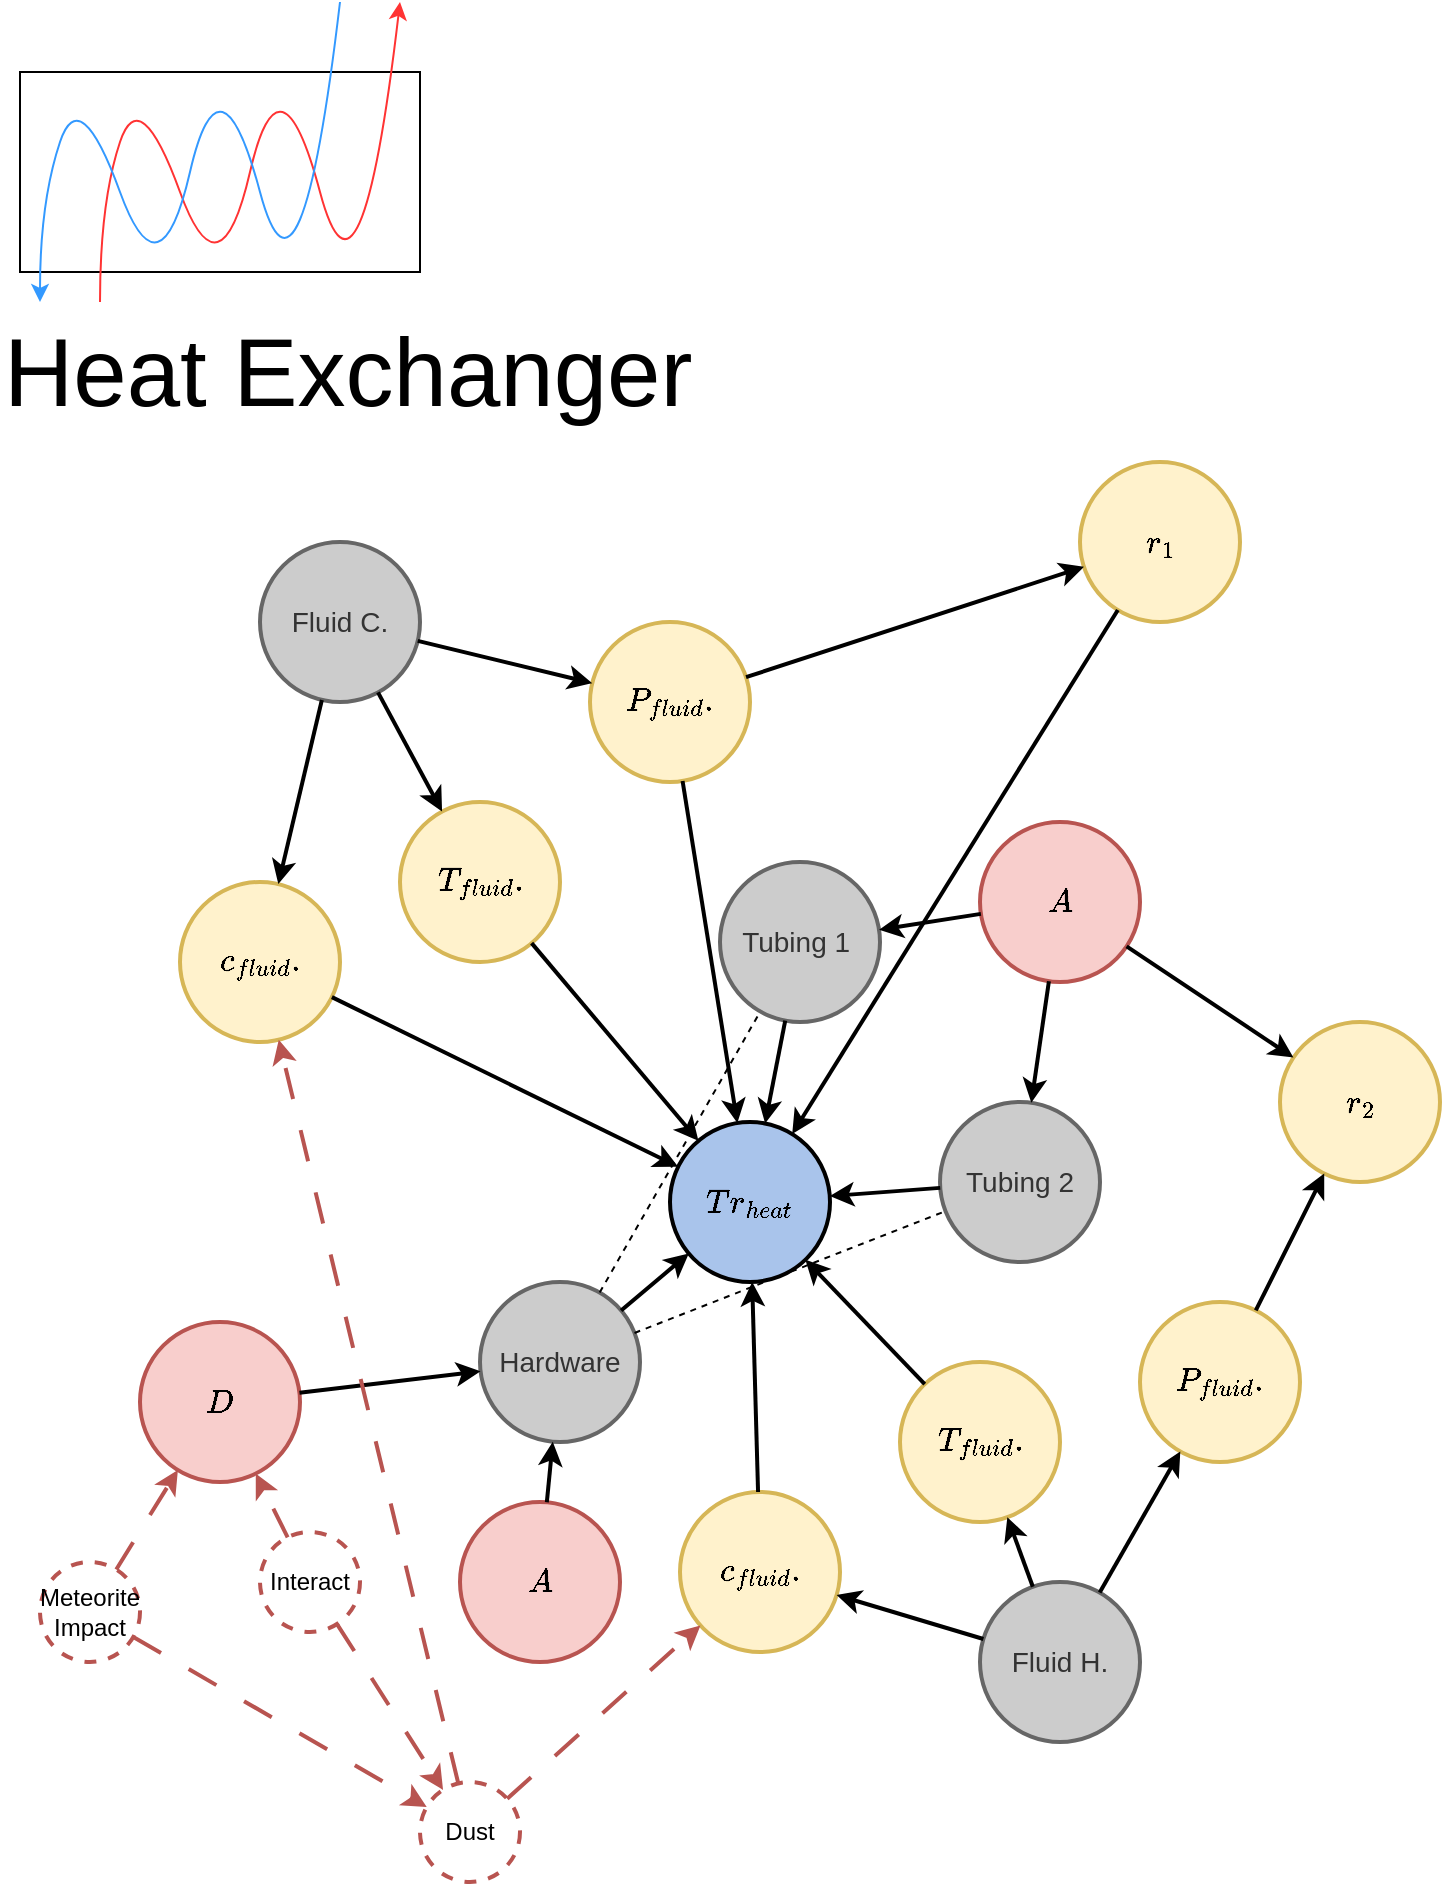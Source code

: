 <mxfile version="22.1.21" type="device" pages="2">
  <diagram name="Heat Exchanger" id="UVLjKC1afp3VqHMeAu_q">
    <mxGraphModel dx="-2190" dy="1784" grid="1" gridSize="10" guides="1" tooltips="1" connect="1" arrows="1" fold="1" page="1" pageScale="1" pageWidth="850" pageHeight="1100" math="1" shadow="0">
      <root>
        <mxCell id="0" />
        <mxCell id="1" parent="0" />
        <mxCell id="YpiQ6v-Z-xjZzgeYDtnH-5" value="&lt;font style=&quot;font-size: 14px;&quot;&gt;Hardware&lt;/font&gt;" style="ellipse;whiteSpace=wrap;html=1;aspect=fixed;fillColor=#CCCCCC;strokeColor=#666666;strokeWidth=2;fontColor=#333333;" parent="1" vertex="1">
          <mxGeometry x="3690" y="-380" width="80" height="80" as="geometry" />
        </mxCell>
        <mxCell id="YpiQ6v-Z-xjZzgeYDtnH-4" value="&lt;div style=&quot;text-align: center;&quot;&gt;&lt;font style=&quot;font-size: 48px;&quot;&gt;Heat Exchanger&lt;/font&gt;&lt;/div&gt;" style="text;whiteSpace=wrap;html=1;fillColor=none;" parent="1" vertex="1">
          <mxGeometry x="3450" y="-870" width="390" height="40" as="geometry" />
        </mxCell>
        <mxCell id="YpiQ6v-Z-xjZzgeYDtnH-6" value="&lt;span style=&quot;font-size: 14px;&quot;&gt;Tubing 1&amp;nbsp;&lt;/span&gt;" style="ellipse;whiteSpace=wrap;html=1;aspect=fixed;fillColor=#CCCCCC;strokeColor=#666666;strokeWidth=2;fontColor=#333333;" parent="1" vertex="1">
          <mxGeometry x="3810" y="-590" width="80" height="80" as="geometry" />
        </mxCell>
        <mxCell id="YpiQ6v-Z-xjZzgeYDtnH-7" value="&lt;span style=&quot;font-size: 14px;&quot;&gt;Tubing 2&lt;/span&gt;" style="ellipse;whiteSpace=wrap;html=1;aspect=fixed;fillColor=#CCCCCC;strokeColor=#666666;strokeWidth=2;fontColor=#333333;" parent="1" vertex="1">
          <mxGeometry x="3920" y="-470" width="80" height="80" as="geometry" />
        </mxCell>
        <mxCell id="YpiQ6v-Z-xjZzgeYDtnH-8" value="&lt;font style=&quot;font-size: 14px;&quot;&gt;$$Tr_{heat}$$&lt;/font&gt;" style="ellipse;whiteSpace=wrap;html=1;aspect=fixed;fillColor=#A9C4EB;strokeWidth=2;" parent="1" vertex="1">
          <mxGeometry x="3785" y="-460" width="80" height="80" as="geometry" />
        </mxCell>
        <mxCell id="YpiQ6v-Z-xjZzgeYDtnH-9" value="" style="endArrow=classic;html=1;rounded=0;strokeWidth=2;" parent="1" source="YpiQ6v-Z-xjZzgeYDtnH-7" target="YpiQ6v-Z-xjZzgeYDtnH-8" edge="1">
          <mxGeometry width="50" height="50" relative="1" as="geometry">
            <mxPoint x="4048" y="268" as="sourcePoint" />
            <mxPoint x="4082" y="257" as="targetPoint" />
          </mxGeometry>
        </mxCell>
        <mxCell id="YpiQ6v-Z-xjZzgeYDtnH-11" value="" style="endArrow=classic;html=1;rounded=0;strokeWidth=2;" parent="1" source="YpiQ6v-Z-xjZzgeYDtnH-5" target="YpiQ6v-Z-xjZzgeYDtnH-8" edge="1">
          <mxGeometry width="50" height="50" relative="1" as="geometry">
            <mxPoint x="3830" y="-270" as="sourcePoint" />
            <mxPoint x="3830" y="-380" as="targetPoint" />
          </mxGeometry>
        </mxCell>
        <mxCell id="YpiQ6v-Z-xjZzgeYDtnH-12" value="" style="endArrow=classic;html=1;rounded=0;strokeWidth=2;" parent="1" source="YpiQ6v-Z-xjZzgeYDtnH-6" target="YpiQ6v-Z-xjZzgeYDtnH-8" edge="1">
          <mxGeometry width="50" height="50" relative="1" as="geometry">
            <mxPoint x="3709" y="-307" as="sourcePoint" />
            <mxPoint x="3801" y="-393" as="targetPoint" />
          </mxGeometry>
        </mxCell>
        <mxCell id="YpiQ6v-Z-xjZzgeYDtnH-13" value="&lt;font style=&quot;font-size: 14px;&quot;&gt;$$A$$&lt;/font&gt;" style="ellipse;whiteSpace=wrap;html=1;aspect=fixed;fillColor=#f8cecc;strokeColor=#b85450;strokeWidth=2;" parent="1" vertex="1">
          <mxGeometry x="3680" y="-270" width="80" height="80" as="geometry" />
        </mxCell>
        <mxCell id="YpiQ6v-Z-xjZzgeYDtnH-14" value="&lt;font style=&quot;font-size: 14px;&quot;&gt;$$A$$&lt;/font&gt;" style="ellipse;whiteSpace=wrap;html=1;aspect=fixed;fillColor=#f8cecc;strokeColor=#b85450;strokeWidth=2;" parent="1" vertex="1">
          <mxGeometry x="3940" y="-610" width="80" height="80" as="geometry" />
        </mxCell>
        <mxCell id="YpiQ6v-Z-xjZzgeYDtnH-15" value="" style="endArrow=classic;html=1;rounded=0;strokeWidth=2;" parent="1" source="YpiQ6v-Z-xjZzgeYDtnH-14" target="YpiQ6v-Z-xjZzgeYDtnH-7" edge="1">
          <mxGeometry width="50" height="50" relative="1" as="geometry">
            <mxPoint x="3912" y="-444" as="sourcePoint" />
            <mxPoint x="3868" y="-431" as="targetPoint" />
          </mxGeometry>
        </mxCell>
        <mxCell id="YpiQ6v-Z-xjZzgeYDtnH-16" value="" style="endArrow=classic;html=1;rounded=0;strokeWidth=2;" parent="1" source="YpiQ6v-Z-xjZzgeYDtnH-14" target="YpiQ6v-Z-xjZzgeYDtnH-6" edge="1">
          <mxGeometry width="50" height="50" relative="1" as="geometry">
            <mxPoint x="3976" y="-523" as="sourcePoint" />
            <mxPoint x="3964" y="-492" as="targetPoint" />
          </mxGeometry>
        </mxCell>
        <mxCell id="YpiQ6v-Z-xjZzgeYDtnH-17" value="" style="endArrow=classic;html=1;rounded=0;strokeWidth=2;" parent="1" source="YpiQ6v-Z-xjZzgeYDtnH-13" target="YpiQ6v-Z-xjZzgeYDtnH-5" edge="1">
          <mxGeometry width="50" height="50" relative="1" as="geometry">
            <mxPoint x="3951" y="-552" as="sourcePoint" />
            <mxPoint x="3670" y="-280" as="targetPoint" />
          </mxGeometry>
        </mxCell>
        <mxCell id="YpiQ6v-Z-xjZzgeYDtnH-18" value="&lt;font style=&quot;font-size: 14px;&quot;&gt;$$D$$&lt;/font&gt;" style="ellipse;whiteSpace=wrap;html=1;aspect=fixed;fillColor=#f8cecc;strokeColor=#b85450;strokeWidth=2;" parent="1" vertex="1">
          <mxGeometry x="3520" y="-360" width="80" height="80" as="geometry" />
        </mxCell>
        <mxCell id="YpiQ6v-Z-xjZzgeYDtnH-19" value="" style="endArrow=classic;html=1;rounded=0;strokeWidth=2;" parent="1" source="YpiQ6v-Z-xjZzgeYDtnH-18" target="YpiQ6v-Z-xjZzgeYDtnH-5" edge="1">
          <mxGeometry width="50" height="50" relative="1" as="geometry">
            <mxPoint x="3629" y="-175" as="sourcePoint" />
            <mxPoint x="3651" y="-215" as="targetPoint" />
          </mxGeometry>
        </mxCell>
        <mxCell id="YpiQ6v-Z-xjZzgeYDtnH-20" value="&lt;font style=&quot;font-size: 12px;&quot;&gt;Meteorite Impact&lt;/font&gt;" style="ellipse;whiteSpace=wrap;html=1;aspect=fixed;strokeWidth=2;strokeColor=#b85450;fillColor=#ffffff;dashed=1;" parent="1" vertex="1">
          <mxGeometry x="3470" y="-240" width="50" height="50" as="geometry" />
        </mxCell>
        <mxCell id="YpiQ6v-Z-xjZzgeYDtnH-21" value="Interact" style="ellipse;whiteSpace=wrap;html=1;aspect=fixed;strokeWidth=2;strokeColor=#b85450;fillColor=#ffffff;dashed=1;" parent="1" vertex="1">
          <mxGeometry x="3580" y="-255" width="50" height="50" as="geometry" />
        </mxCell>
        <mxCell id="YpiQ6v-Z-xjZzgeYDtnH-22" value="" style="endArrow=classic;html=1;rounded=0;strokeColor=#B85450;dashed=1;dashPattern=8 8;strokeWidth=2;" parent="1" source="YpiQ6v-Z-xjZzgeYDtnH-20" target="YpiQ6v-Z-xjZzgeYDtnH-18" edge="1">
          <mxGeometry width="50" height="50" relative="1" as="geometry">
            <mxPoint x="4010" y="370" as="sourcePoint" />
            <mxPoint x="4010" y="320" as="targetPoint" />
          </mxGeometry>
        </mxCell>
        <mxCell id="YpiQ6v-Z-xjZzgeYDtnH-23" value="" style="endArrow=classic;html=1;rounded=0;strokeColor=#B85450;dashed=1;dashPattern=8 8;strokeWidth=2;" parent="1" source="YpiQ6v-Z-xjZzgeYDtnH-21" target="YpiQ6v-Z-xjZzgeYDtnH-18" edge="1">
          <mxGeometry width="50" height="50" relative="1" as="geometry">
            <mxPoint x="3479" y="-211" as="sourcePoint" />
            <mxPoint x="3511" y="-220" as="targetPoint" />
          </mxGeometry>
        </mxCell>
        <mxCell id="YpiQ6v-Z-xjZzgeYDtnH-24" value="&lt;span style=&quot;font-size: 14px;&quot;&gt;Fluid C.&lt;/span&gt;" style="ellipse;whiteSpace=wrap;html=1;aspect=fixed;fillColor=#CCCCCC;strokeColor=#666666;strokeWidth=2;fontColor=#333333;" parent="1" vertex="1">
          <mxGeometry x="3580" y="-750" width="80" height="80" as="geometry" />
        </mxCell>
        <mxCell id="YpiQ6v-Z-xjZzgeYDtnH-25" value="&lt;span style=&quot;font-size: 14px;&quot;&gt;Fluid H.&lt;/span&gt;" style="ellipse;whiteSpace=wrap;html=1;aspect=fixed;fillColor=#CCCCCC;strokeColor=#666666;strokeWidth=2;fontColor=#333333;" parent="1" vertex="1">
          <mxGeometry x="3940" y="-230" width="80" height="80" as="geometry" />
        </mxCell>
        <mxCell id="YpiQ6v-Z-xjZzgeYDtnH-26" value="&lt;font style=&quot;font-size: 14px;&quot;&gt;$$c_{fluid}.$$&lt;/font&gt;" style="ellipse;whiteSpace=wrap;html=1;aspect=fixed;strokeWidth=2;strokeColor=#d6b656;fillColor=#fff2cc;direction=south;rotation=0;" parent="1" vertex="1">
          <mxGeometry x="3790" y="-275" width="80" height="80" as="geometry" />
        </mxCell>
        <mxCell id="YpiQ6v-Z-xjZzgeYDtnH-27" value="&lt;font style=&quot;font-size: 14px;&quot;&gt;$$T_{fluid}.$$&lt;/font&gt;" style="ellipse;whiteSpace=wrap;html=1;aspect=fixed;strokeWidth=2;strokeColor=#d6b656;fillColor=#fff2cc;direction=south;rotation=0;" parent="1" vertex="1">
          <mxGeometry x="3900" y="-340" width="80" height="80" as="geometry" />
        </mxCell>
        <mxCell id="YpiQ6v-Z-xjZzgeYDtnH-28" value="&lt;font style=&quot;font-size: 14px;&quot;&gt;$$P_{fluid}.$$&lt;/font&gt;" style="ellipse;whiteSpace=wrap;html=1;aspect=fixed;strokeWidth=2;strokeColor=#d6b656;fillColor=#fff2cc;direction=south;rotation=0;" parent="1" vertex="1">
          <mxGeometry x="4020" y="-370" width="80" height="80" as="geometry" />
        </mxCell>
        <mxCell id="YpiQ6v-Z-xjZzgeYDtnH-29" value="" style="endArrow=classic;html=1;rounded=0;strokeWidth=2;" parent="1" source="YpiQ6v-Z-xjZzgeYDtnH-25" target="YpiQ6v-Z-xjZzgeYDtnH-26" edge="1">
          <mxGeometry width="50" height="50" relative="1" as="geometry">
            <mxPoint x="3976" y="-523" as="sourcePoint" />
            <mxPoint x="3964" y="-492" as="targetPoint" />
          </mxGeometry>
        </mxCell>
        <mxCell id="YpiQ6v-Z-xjZzgeYDtnH-31" value="" style="endArrow=classic;html=1;rounded=0;strokeWidth=2;" parent="1" source="YpiQ6v-Z-xjZzgeYDtnH-25" target="YpiQ6v-Z-xjZzgeYDtnH-27" edge="1">
          <mxGeometry width="50" height="50" relative="1" as="geometry">
            <mxPoint x="4022" y="-251" as="sourcePoint" />
            <mxPoint x="3948" y="-274" as="targetPoint" />
          </mxGeometry>
        </mxCell>
        <mxCell id="YpiQ6v-Z-xjZzgeYDtnH-32" value="" style="endArrow=classic;html=1;rounded=0;strokeWidth=2;" parent="1" source="YpiQ6v-Z-xjZzgeYDtnH-25" target="YpiQ6v-Z-xjZzgeYDtnH-28" edge="1">
          <mxGeometry width="50" height="50" relative="1" as="geometry">
            <mxPoint x="4046" y="-278" as="sourcePoint" />
            <mxPoint x="4034" y="-312" as="targetPoint" />
          </mxGeometry>
        </mxCell>
        <mxCell id="YpiQ6v-Z-xjZzgeYDtnH-33" value="" style="endArrow=classic;html=1;rounded=0;strokeWidth=2;" parent="1" source="YpiQ6v-Z-xjZzgeYDtnH-26" target="YpiQ6v-Z-xjZzgeYDtnH-8" edge="1">
          <mxGeometry width="50" height="50" relative="1" as="geometry">
            <mxPoint x="3972" y="-151" as="sourcePoint" />
            <mxPoint x="3898" y="-174" as="targetPoint" />
          </mxGeometry>
        </mxCell>
        <mxCell id="YpiQ6v-Z-xjZzgeYDtnH-34" value="" style="endArrow=classic;html=1;rounded=0;strokeWidth=2;" parent="1" source="YpiQ6v-Z-xjZzgeYDtnH-27" target="YpiQ6v-Z-xjZzgeYDtnH-8" edge="1">
          <mxGeometry width="50" height="50" relative="1" as="geometry">
            <mxPoint x="3855" y="-225" as="sourcePoint" />
            <mxPoint x="3835" y="-380" as="targetPoint" />
          </mxGeometry>
        </mxCell>
        <mxCell id="YpiQ6v-Z-xjZzgeYDtnH-36" value="&lt;font style=&quot;font-size: 14px;&quot;&gt;$$r_2$$&lt;/font&gt;" style="ellipse;whiteSpace=wrap;html=1;aspect=fixed;strokeWidth=2;strokeColor=#d6b656;fillColor=#fff2cc;direction=south;rotation=0;" parent="1" vertex="1">
          <mxGeometry x="4090" y="-510" width="80" height="80" as="geometry" />
        </mxCell>
        <mxCell id="YpiQ6v-Z-xjZzgeYDtnH-37" value="" style="endArrow=classic;html=1;rounded=0;strokeWidth=2;" parent="1" source="YpiQ6v-Z-xjZzgeYDtnH-14" target="YpiQ6v-Z-xjZzgeYDtnH-36" edge="1">
          <mxGeometry width="50" height="50" relative="1" as="geometry">
            <mxPoint x="3976" y="-523" as="sourcePoint" />
            <mxPoint x="3964" y="-492" as="targetPoint" />
          </mxGeometry>
        </mxCell>
        <mxCell id="YpiQ6v-Z-xjZzgeYDtnH-38" value="" style="endArrow=classic;html=1;rounded=0;strokeWidth=2;" parent="1" source="YpiQ6v-Z-xjZzgeYDtnH-28" target="YpiQ6v-Z-xjZzgeYDtnH-36" edge="1">
          <mxGeometry width="50" height="50" relative="1" as="geometry">
            <mxPoint x="4023" y="-538" as="sourcePoint" />
            <mxPoint x="4107" y="-482" as="targetPoint" />
          </mxGeometry>
        </mxCell>
        <mxCell id="YpiQ6v-Z-xjZzgeYDtnH-39" value="&lt;font style=&quot;font-size: 14px;&quot;&gt;$$c_{fluid}.$$&lt;/font&gt;" style="ellipse;whiteSpace=wrap;html=1;aspect=fixed;strokeWidth=2;strokeColor=#d6b656;fillColor=#fff2cc;direction=south;rotation=0;" parent="1" vertex="1">
          <mxGeometry x="3540" y="-580" width="80" height="80" as="geometry" />
        </mxCell>
        <mxCell id="YpiQ6v-Z-xjZzgeYDtnH-40" value="&lt;font style=&quot;font-size: 14px;&quot;&gt;$$T_{fluid}.$$&lt;/font&gt;" style="ellipse;whiteSpace=wrap;html=1;aspect=fixed;strokeWidth=2;strokeColor=#d6b656;fillColor=#fff2cc;direction=south;rotation=0;" parent="1" vertex="1">
          <mxGeometry x="3650" y="-620" width="80" height="80" as="geometry" />
        </mxCell>
        <mxCell id="YpiQ6v-Z-xjZzgeYDtnH-41" value="&lt;font style=&quot;font-size: 14px;&quot;&gt;$$P_{fluid}.$$&lt;/font&gt;" style="ellipse;whiteSpace=wrap;html=1;aspect=fixed;strokeWidth=2;strokeColor=#d6b656;fillColor=#fff2cc;direction=south;rotation=0;" parent="1" vertex="1">
          <mxGeometry x="3745" y="-710" width="80" height="80" as="geometry" />
        </mxCell>
        <mxCell id="YpiQ6v-Z-xjZzgeYDtnH-42" value="" style="endArrow=none;dashed=1;html=1;rounded=0;" parent="1" source="YpiQ6v-Z-xjZzgeYDtnH-5" target="YpiQ6v-Z-xjZzgeYDtnH-6" edge="1">
          <mxGeometry width="50" height="50" relative="1" as="geometry">
            <mxPoint x="3500" y="-380" as="sourcePoint" />
            <mxPoint x="3550" y="-430" as="targetPoint" />
          </mxGeometry>
        </mxCell>
        <mxCell id="YpiQ6v-Z-xjZzgeYDtnH-43" value="" style="endArrow=none;dashed=1;html=1;rounded=0;" parent="1" source="YpiQ6v-Z-xjZzgeYDtnH-5" target="YpiQ6v-Z-xjZzgeYDtnH-7" edge="1">
          <mxGeometry width="50" height="50" relative="1" as="geometry">
            <mxPoint x="3692" y="-283" as="sourcePoint" />
            <mxPoint x="3848" y="-517" as="targetPoint" />
          </mxGeometry>
        </mxCell>
        <mxCell id="YpiQ6v-Z-xjZzgeYDtnH-44" value="" style="group" parent="1" vertex="1" connectable="0">
          <mxGeometry x="3460" y="-1000" width="200" height="150" as="geometry" />
        </mxCell>
        <mxCell id="YpiQ6v-Z-xjZzgeYDtnH-1" value="" style="rounded=0;whiteSpace=wrap;html=1;" parent="YpiQ6v-Z-xjZzgeYDtnH-44" vertex="1">
          <mxGeometry y="15" width="200" height="100" as="geometry" />
        </mxCell>
        <mxCell id="YpiQ6v-Z-xjZzgeYDtnH-2" value="" style="curved=1;endArrow=classic;html=1;rounded=0;strokeColor=#FF3333;" parent="YpiQ6v-Z-xjZzgeYDtnH-44" edge="1">
          <mxGeometry width="50" height="50" relative="1" as="geometry">
            <mxPoint x="40" y="130" as="sourcePoint" />
            <mxPoint x="190" y="-20" as="targetPoint" />
            <Array as="points">
              <mxPoint x="40" y="80" />
              <mxPoint x="60" y="20" />
              <mxPoint x="100" y="130" />
              <mxPoint x="130" />
              <mxPoint x="170" y="150" />
            </Array>
          </mxGeometry>
        </mxCell>
        <mxCell id="YpiQ6v-Z-xjZzgeYDtnH-3" value="" style="curved=1;endArrow=classic;html=1;rounded=0;strokeColor=#3399FF;" parent="YpiQ6v-Z-xjZzgeYDtnH-44" edge="1">
          <mxGeometry width="50" height="50" relative="1" as="geometry">
            <mxPoint x="160" y="-20" as="sourcePoint" />
            <mxPoint x="10" y="130" as="targetPoint" />
            <Array as="points">
              <mxPoint x="140" y="150" />
              <mxPoint x="100" />
              <mxPoint x="70" y="130" />
              <mxPoint x="30" y="20" />
              <mxPoint x="10" y="80" />
            </Array>
          </mxGeometry>
        </mxCell>
        <mxCell id="YpiQ6v-Z-xjZzgeYDtnH-45" value="" style="endArrow=classic;html=1;rounded=0;strokeWidth=2;" parent="1" source="YpiQ6v-Z-xjZzgeYDtnH-24" target="YpiQ6v-Z-xjZzgeYDtnH-39" edge="1">
          <mxGeometry width="50" height="50" relative="1" as="geometry">
            <mxPoint x="3699" y="-278" as="sourcePoint" />
            <mxPoint x="3806" y="-382" as="targetPoint" />
          </mxGeometry>
        </mxCell>
        <mxCell id="YpiQ6v-Z-xjZzgeYDtnH-46" value="" style="endArrow=classic;html=1;rounded=0;strokeWidth=2;" parent="1" source="YpiQ6v-Z-xjZzgeYDtnH-24" target="YpiQ6v-Z-xjZzgeYDtnH-40" edge="1">
          <mxGeometry width="50" height="50" relative="1" as="geometry">
            <mxPoint x="3621" y="-661" as="sourcePoint" />
            <mxPoint x="3599" y="-569" as="targetPoint" />
          </mxGeometry>
        </mxCell>
        <mxCell id="YpiQ6v-Z-xjZzgeYDtnH-47" value="" style="endArrow=classic;html=1;rounded=0;strokeWidth=2;" parent="1" source="YpiQ6v-Z-xjZzgeYDtnH-24" target="YpiQ6v-Z-xjZzgeYDtnH-41" edge="1">
          <mxGeometry width="50" height="50" relative="1" as="geometry">
            <mxPoint x="3649" y="-665" as="sourcePoint" />
            <mxPoint x="3681" y="-605" as="targetPoint" />
          </mxGeometry>
        </mxCell>
        <mxCell id="YpiQ6v-Z-xjZzgeYDtnH-48" value="&lt;font style=&quot;font-size: 14px;&quot;&gt;$$r_1$$&lt;/font&gt;" style="ellipse;whiteSpace=wrap;html=1;aspect=fixed;strokeWidth=2;strokeColor=#d6b656;fillColor=#fff2cc;direction=south;rotation=0;" parent="1" vertex="1">
          <mxGeometry x="3990" y="-790" width="80" height="80" as="geometry" />
        </mxCell>
        <mxCell id="YpiQ6v-Z-xjZzgeYDtnH-49" value="" style="endArrow=classic;html=1;rounded=0;strokeWidth=2;" parent="1" source="YpiQ6v-Z-xjZzgeYDtnH-39" target="YpiQ6v-Z-xjZzgeYDtnH-8" edge="1">
          <mxGeometry width="50" height="50" relative="1" as="geometry">
            <mxPoint x="3621" y="-661" as="sourcePoint" />
            <mxPoint x="3599" y="-569" as="targetPoint" />
          </mxGeometry>
        </mxCell>
        <mxCell id="YpiQ6v-Z-xjZzgeYDtnH-50" value="" style="endArrow=classic;html=1;rounded=0;strokeWidth=2;" parent="1" source="YpiQ6v-Z-xjZzgeYDtnH-40" target="YpiQ6v-Z-xjZzgeYDtnH-8" edge="1">
          <mxGeometry width="50" height="50" relative="1" as="geometry">
            <mxPoint x="3626" y="-512" as="sourcePoint" />
            <mxPoint x="3799" y="-428" as="targetPoint" />
          </mxGeometry>
        </mxCell>
        <mxCell id="YpiQ6v-Z-xjZzgeYDtnH-51" value="" style="endArrow=classic;html=1;rounded=0;strokeWidth=2;" parent="1" source="YpiQ6v-Z-xjZzgeYDtnH-41" target="YpiQ6v-Z-xjZzgeYDtnH-8" edge="1">
          <mxGeometry width="50" height="50" relative="1" as="geometry">
            <mxPoint x="3726" y="-539" as="sourcePoint" />
            <mxPoint x="3809" y="-441" as="targetPoint" />
          </mxGeometry>
        </mxCell>
        <mxCell id="YpiQ6v-Z-xjZzgeYDtnH-52" value="" style="endArrow=classic;html=1;rounded=0;strokeWidth=2;" parent="1" source="YpiQ6v-Z-xjZzgeYDtnH-41" target="YpiQ6v-Z-xjZzgeYDtnH-48" edge="1">
          <mxGeometry width="50" height="50" relative="1" as="geometry">
            <mxPoint x="3801" y="-620" as="sourcePoint" />
            <mxPoint x="3829" y="-449" as="targetPoint" />
          </mxGeometry>
        </mxCell>
        <mxCell id="YpiQ6v-Z-xjZzgeYDtnH-53" value="" style="endArrow=classic;html=1;rounded=0;strokeWidth=2;" parent="1" source="YpiQ6v-Z-xjZzgeYDtnH-48" target="YpiQ6v-Z-xjZzgeYDtnH-8" edge="1">
          <mxGeometry width="50" height="50" relative="1" as="geometry">
            <mxPoint x="3832" y="-676" as="sourcePoint" />
            <mxPoint x="3893" y="-704" as="targetPoint" />
          </mxGeometry>
        </mxCell>
        <mxCell id="YpiQ6v-Z-xjZzgeYDtnH-55" value="&lt;font style=&quot;font-size: 12px;&quot;&gt;Dust&lt;/font&gt;" style="ellipse;whiteSpace=wrap;html=1;aspect=fixed;strokeWidth=2;strokeColor=#b85450;fillColor=#ffffff;dashed=1;" parent="1" vertex="1">
          <mxGeometry x="3660" y="-130" width="50" height="50" as="geometry" />
        </mxCell>
        <mxCell id="YpiQ6v-Z-xjZzgeYDtnH-56" value="" style="endArrow=classic;html=1;rounded=0;strokeColor=#B85450;dashed=1;dashPattern=8 8;strokeWidth=2;" parent="1" source="YpiQ6v-Z-xjZzgeYDtnH-20" target="YpiQ6v-Z-xjZzgeYDtnH-55" edge="1">
          <mxGeometry width="50" height="50" relative="1" as="geometry">
            <mxPoint x="3479" y="-211" as="sourcePoint" />
            <mxPoint x="3511" y="-220" as="targetPoint" />
          </mxGeometry>
        </mxCell>
        <mxCell id="YpiQ6v-Z-xjZzgeYDtnH-58" value="" style="endArrow=classic;html=1;rounded=0;strokeColor=#B85450;dashed=1;dashPattern=8 8;strokeWidth=2;" parent="1" source="YpiQ6v-Z-xjZzgeYDtnH-55" target="YpiQ6v-Z-xjZzgeYDtnH-26" edge="1">
          <mxGeometry width="50" height="50" relative="1" as="geometry">
            <mxPoint x="3748" y="-180" as="sourcePoint" />
            <mxPoint x="3952" y="6" as="targetPoint" />
          </mxGeometry>
        </mxCell>
        <mxCell id="YpiQ6v-Z-xjZzgeYDtnH-59" value="" style="endArrow=classic;html=1;rounded=0;strokeColor=#B85450;dashed=1;dashPattern=8 8;strokeWidth=2;" parent="1" source="YpiQ6v-Z-xjZzgeYDtnH-55" target="YpiQ6v-Z-xjZzgeYDtnH-39" edge="1">
          <mxGeometry width="50" height="50" relative="1" as="geometry">
            <mxPoint x="3708" y="-6" as="sourcePoint" />
            <mxPoint x="3819" y="-191" as="targetPoint" />
          </mxGeometry>
        </mxCell>
        <mxCell id="YpiQ6v-Z-xjZzgeYDtnH-60" value="" style="endArrow=classic;html=1;rounded=0;strokeColor=#B85450;dashed=1;dashPattern=8 8;strokeWidth=2;" parent="1" source="YpiQ6v-Z-xjZzgeYDtnH-21" target="YpiQ6v-Z-xjZzgeYDtnH-55" edge="1">
          <mxGeometry width="50" height="50" relative="1" as="geometry">
            <mxPoint x="3527" y="-192" as="sourcePoint" />
            <mxPoint x="3673" y="-108" as="targetPoint" />
          </mxGeometry>
        </mxCell>
      </root>
    </mxGraphModel>
  </diagram>
  <diagram id="h-vN8neKalXIcDyOrBEc" name="Heat Exchanger - C">
    <mxGraphModel dx="-1037" dy="1955" grid="1" gridSize="10" guides="1" tooltips="1" connect="1" arrows="1" fold="1" page="1" pageScale="1" pageWidth="850" pageHeight="1100" math="1" shadow="0">
      <root>
        <mxCell id="0" />
        <mxCell id="1" parent="0" />
        <mxCell id="WysfXRv8Ii81qzlpB0n0-62" value="" style="ellipse;whiteSpace=wrap;html=1;strokeWidth=3;" parent="1" vertex="1">
          <mxGeometry x="3913" y="-255" width="370" height="240" as="geometry" />
        </mxCell>
        <mxCell id="WysfXRv8Ii81qzlpB0n0-60" value="" style="ellipse;whiteSpace=wrap;html=1;strokeWidth=3;" parent="1" vertex="1">
          <mxGeometry x="3400" y="-880" width="445" height="260" as="geometry" />
        </mxCell>
        <mxCell id="WysfXRv8Ii81qzlpB0n0-58" value="" style="ellipse;whiteSpace=wrap;html=1;strokeWidth=3;" parent="1" vertex="1">
          <mxGeometry x="3431.5" y="-569" width="518.5" height="528" as="geometry" />
        </mxCell>
        <mxCell id="WysfXRv8Ii81qzlpB0n0-59" value="&lt;div style=&quot;text-align: center;&quot;&gt;&lt;font style=&quot;font-size: 48px;&quot;&gt;Heat Exchanger&lt;/font&gt;&lt;/div&gt;" style="text;whiteSpace=wrap;html=1;fillColor=none;" parent="1" vertex="1">
          <mxGeometry x="3400" y="-550" width="155" height="40" as="geometry" />
        </mxCell>
        <mxCell id="WysfXRv8Ii81qzlpB0n0-1" value="&lt;font style=&quot;font-size: 14px;&quot;&gt;Hardware&lt;/font&gt;" style="ellipse;whiteSpace=wrap;html=1;aspect=fixed;fillColor=#CCCCCC;strokeColor=#666666;strokeWidth=2;fontColor=#333333;" parent="1" vertex="1">
          <mxGeometry x="3690" y="-380" width="80" height="80" as="geometry" />
        </mxCell>
        <mxCell id="WysfXRv8Ii81qzlpB0n0-3" value="&lt;span style=&quot;font-size: 14px;&quot;&gt;Tubing 1&amp;nbsp;&lt;/span&gt;" style="ellipse;whiteSpace=wrap;html=1;aspect=fixed;fillColor=#CCCCCC;strokeColor=#666666;strokeWidth=2;fontColor=#333333;" parent="1" vertex="1">
          <mxGeometry x="3645" y="-510" width="80" height="80" as="geometry" />
        </mxCell>
        <mxCell id="WysfXRv8Ii81qzlpB0n0-4" value="&lt;span style=&quot;font-size: 14px;&quot;&gt;Tubing 2&lt;/span&gt;" style="ellipse;whiteSpace=wrap;html=1;aspect=fixed;fillColor=#CCCCCC;strokeColor=#666666;strokeWidth=2;fontColor=#333333;" parent="1" vertex="1">
          <mxGeometry x="3785" y="-310" width="80" height="80" as="geometry" />
        </mxCell>
        <mxCell id="WysfXRv8Ii81qzlpB0n0-5" value="&lt;font style=&quot;font-size: 14px;&quot;&gt;$$Tr_{heat}$$&lt;/font&gt;" style="ellipse;whiteSpace=wrap;html=1;aspect=fixed;fillColor=#A9C4EB;strokeWidth=2;" parent="1" vertex="1">
          <mxGeometry x="3785" y="-460" width="80" height="80" as="geometry" />
        </mxCell>
        <mxCell id="WysfXRv8Ii81qzlpB0n0-6" value="" style="endArrow=classic;html=1;rounded=0;strokeWidth=2;" parent="1" source="WysfXRv8Ii81qzlpB0n0-4" target="WysfXRv8Ii81qzlpB0n0-5" edge="1">
          <mxGeometry width="50" height="50" relative="1" as="geometry">
            <mxPoint x="4048" y="268" as="sourcePoint" />
            <mxPoint x="4082" y="257" as="targetPoint" />
          </mxGeometry>
        </mxCell>
        <mxCell id="WysfXRv8Ii81qzlpB0n0-7" value="" style="endArrow=classic;html=1;rounded=0;strokeWidth=2;" parent="1" source="WysfXRv8Ii81qzlpB0n0-1" target="WysfXRv8Ii81qzlpB0n0-5" edge="1">
          <mxGeometry width="50" height="50" relative="1" as="geometry">
            <mxPoint x="3830" y="-270" as="sourcePoint" />
            <mxPoint x="3830" y="-380" as="targetPoint" />
          </mxGeometry>
        </mxCell>
        <mxCell id="WysfXRv8Ii81qzlpB0n0-8" value="" style="endArrow=classic;html=1;rounded=0;strokeWidth=2;" parent="1" source="WysfXRv8Ii81qzlpB0n0-3" target="WysfXRv8Ii81qzlpB0n0-5" edge="1">
          <mxGeometry width="50" height="50" relative="1" as="geometry">
            <mxPoint x="3709" y="-307" as="sourcePoint" />
            <mxPoint x="3801" y="-393" as="targetPoint" />
          </mxGeometry>
        </mxCell>
        <mxCell id="WysfXRv8Ii81qzlpB0n0-9" value="&lt;font style=&quot;font-size: 14px;&quot;&gt;$$A$$&lt;/font&gt;" style="ellipse;whiteSpace=wrap;html=1;aspect=fixed;fillColor=#f8cecc;strokeColor=#b85450;strokeWidth=2;" parent="1" vertex="1">
          <mxGeometry x="3680" y="-270" width="80" height="80" as="geometry" />
        </mxCell>
        <mxCell id="WysfXRv8Ii81qzlpB0n0-10" value="&lt;font style=&quot;font-size: 14px;&quot;&gt;$$A$$&lt;/font&gt;" style="ellipse;whiteSpace=wrap;html=1;aspect=fixed;fillColor=#f8cecc;strokeColor=#b85450;strokeWidth=2;" parent="1" vertex="1">
          <mxGeometry x="3890" y="-580" width="80" height="80" as="geometry" />
        </mxCell>
        <mxCell id="WysfXRv8Ii81qzlpB0n0-11" value="" style="endArrow=classic;html=1;rounded=0;strokeWidth=2;" parent="1" source="WysfXRv8Ii81qzlpB0n0-10" target="WysfXRv8Ii81qzlpB0n0-4" edge="1">
          <mxGeometry width="50" height="50" relative="1" as="geometry">
            <mxPoint x="3912" y="-444" as="sourcePoint" />
            <mxPoint x="3868" y="-431" as="targetPoint" />
          </mxGeometry>
        </mxCell>
        <mxCell id="WysfXRv8Ii81qzlpB0n0-12" value="" style="endArrow=classic;html=1;rounded=0;strokeWidth=2;" parent="1" source="WysfXRv8Ii81qzlpB0n0-10" target="WysfXRv8Ii81qzlpB0n0-3" edge="1">
          <mxGeometry width="50" height="50" relative="1" as="geometry">
            <mxPoint x="3976" y="-523" as="sourcePoint" />
            <mxPoint x="3964" y="-492" as="targetPoint" />
          </mxGeometry>
        </mxCell>
        <mxCell id="WysfXRv8Ii81qzlpB0n0-13" value="" style="endArrow=classic;html=1;rounded=0;strokeWidth=2;" parent="1" source="WysfXRv8Ii81qzlpB0n0-9" target="WysfXRv8Ii81qzlpB0n0-1" edge="1">
          <mxGeometry width="50" height="50" relative="1" as="geometry">
            <mxPoint x="3951" y="-552" as="sourcePoint" />
            <mxPoint x="3670" y="-280" as="targetPoint" />
          </mxGeometry>
        </mxCell>
        <mxCell id="WysfXRv8Ii81qzlpB0n0-14" value="&lt;font style=&quot;font-size: 14px;&quot;&gt;$$D$$&lt;/font&gt;" style="ellipse;whiteSpace=wrap;html=1;aspect=fixed;fillColor=#f8cecc;strokeColor=#b85450;strokeWidth=2;" parent="1" vertex="1">
          <mxGeometry x="3520" y="-360" width="80" height="80" as="geometry" />
        </mxCell>
        <mxCell id="WysfXRv8Ii81qzlpB0n0-15" value="" style="endArrow=classic;html=1;rounded=0;strokeWidth=2;" parent="1" source="WysfXRv8Ii81qzlpB0n0-14" target="WysfXRv8Ii81qzlpB0n0-1" edge="1">
          <mxGeometry width="50" height="50" relative="1" as="geometry">
            <mxPoint x="3629" y="-175" as="sourcePoint" />
            <mxPoint x="3651" y="-215" as="targetPoint" />
          </mxGeometry>
        </mxCell>
        <mxCell id="WysfXRv8Ii81qzlpB0n0-16" value="&lt;font style=&quot;font-size: 12px;&quot;&gt;Meteorite Impact&lt;/font&gt;" style="ellipse;whiteSpace=wrap;html=1;aspect=fixed;strokeWidth=2;strokeColor=#b85450;fillColor=#ffffff;dashed=1;" parent="1" vertex="1">
          <mxGeometry x="3470" y="-240" width="50" height="50" as="geometry" />
        </mxCell>
        <mxCell id="WysfXRv8Ii81qzlpB0n0-17" value="Interact" style="ellipse;whiteSpace=wrap;html=1;aspect=fixed;strokeWidth=2;strokeColor=#b85450;fillColor=#ffffff;dashed=1;" parent="1" vertex="1">
          <mxGeometry x="3580" y="-255" width="50" height="50" as="geometry" />
        </mxCell>
        <mxCell id="WysfXRv8Ii81qzlpB0n0-18" value="" style="endArrow=classic;html=1;rounded=0;strokeColor=#B85450;dashed=1;dashPattern=8 8;strokeWidth=2;" parent="1" source="WysfXRv8Ii81qzlpB0n0-16" target="WysfXRv8Ii81qzlpB0n0-14" edge="1">
          <mxGeometry width="50" height="50" relative="1" as="geometry">
            <mxPoint x="4010" y="370" as="sourcePoint" />
            <mxPoint x="4010" y="320" as="targetPoint" />
          </mxGeometry>
        </mxCell>
        <mxCell id="WysfXRv8Ii81qzlpB0n0-19" value="" style="endArrow=classic;html=1;rounded=0;strokeColor=#B85450;dashed=1;dashPattern=8 8;strokeWidth=2;" parent="1" source="WysfXRv8Ii81qzlpB0n0-17" target="WysfXRv8Ii81qzlpB0n0-14" edge="1">
          <mxGeometry width="50" height="50" relative="1" as="geometry">
            <mxPoint x="3479" y="-211" as="sourcePoint" />
            <mxPoint x="3511" y="-220" as="targetPoint" />
          </mxGeometry>
        </mxCell>
        <mxCell id="WysfXRv8Ii81qzlpB0n0-20" value="&lt;span style=&quot;font-size: 14px;&quot;&gt;Fluid C.&lt;/span&gt;" style="ellipse;whiteSpace=wrap;html=1;aspect=fixed;fillColor=#CCCCCC;strokeColor=#666666;strokeWidth=2;fontColor=#333333;" parent="1" vertex="1">
          <mxGeometry x="3520" y="-840" width="80" height="80" as="geometry" />
        </mxCell>
        <mxCell id="WysfXRv8Ii81qzlpB0n0-21" value="&lt;span style=&quot;font-size: 14px;&quot;&gt;Fluid H.&lt;/span&gt;" style="ellipse;whiteSpace=wrap;html=1;aspect=fixed;fillColor=#CCCCCC;strokeColor=#666666;strokeWidth=2;fontColor=#333333;" parent="1" vertex="1">
          <mxGeometry x="4070" y="-120" width="80" height="80" as="geometry" />
        </mxCell>
        <mxCell id="WysfXRv8Ii81qzlpB0n0-22" value="&lt;font style=&quot;font-size: 14px;&quot;&gt;$$c_{fluid}.$$&lt;/font&gt;" style="ellipse;whiteSpace=wrap;html=1;aspect=fixed;strokeWidth=2;strokeColor=#d6b656;fillColor=#fff2cc;direction=south;rotation=0;" parent="1" vertex="1">
          <mxGeometry x="3960" y="-130" width="80" height="80" as="geometry" />
        </mxCell>
        <mxCell id="WysfXRv8Ii81qzlpB0n0-23" value="&lt;font style=&quot;font-size: 14px;&quot;&gt;$$T_{fluid}.$$&lt;/font&gt;" style="ellipse;whiteSpace=wrap;html=1;aspect=fixed;strokeWidth=2;strokeColor=#d6b656;fillColor=#fff2cc;direction=south;rotation=0;" parent="1" vertex="1">
          <mxGeometry x="4010" y="-210" width="80" height="80" as="geometry" />
        </mxCell>
        <mxCell id="WysfXRv8Ii81qzlpB0n0-24" value="&lt;font style=&quot;font-size: 14px;&quot;&gt;$$P_{fluid}.$$&lt;/font&gt;" style="ellipse;whiteSpace=wrap;html=1;aspect=fixed;strokeWidth=2;strokeColor=#d6b656;fillColor=#fff2cc;direction=south;rotation=0;" parent="1" vertex="1">
          <mxGeometry x="4110" y="-230" width="80" height="80" as="geometry" />
        </mxCell>
        <mxCell id="WysfXRv8Ii81qzlpB0n0-25" value="" style="endArrow=classic;html=1;rounded=0;strokeWidth=2;" parent="1" source="WysfXRv8Ii81qzlpB0n0-21" target="WysfXRv8Ii81qzlpB0n0-22" edge="1">
          <mxGeometry width="50" height="50" relative="1" as="geometry">
            <mxPoint x="3976" y="-523" as="sourcePoint" />
            <mxPoint x="3964" y="-492" as="targetPoint" />
          </mxGeometry>
        </mxCell>
        <mxCell id="WysfXRv8Ii81qzlpB0n0-26" value="" style="endArrow=classic;html=1;rounded=0;strokeWidth=2;" parent="1" source="WysfXRv8Ii81qzlpB0n0-21" target="WysfXRv8Ii81qzlpB0n0-23" edge="1">
          <mxGeometry width="50" height="50" relative="1" as="geometry">
            <mxPoint x="4022" y="-251" as="sourcePoint" />
            <mxPoint x="3948" y="-274" as="targetPoint" />
          </mxGeometry>
        </mxCell>
        <mxCell id="WysfXRv8Ii81qzlpB0n0-27" value="" style="endArrow=classic;html=1;rounded=0;strokeWidth=2;" parent="1" source="WysfXRv8Ii81qzlpB0n0-21" target="WysfXRv8Ii81qzlpB0n0-24" edge="1">
          <mxGeometry width="50" height="50" relative="1" as="geometry">
            <mxPoint x="4046" y="-278" as="sourcePoint" />
            <mxPoint x="4034" y="-312" as="targetPoint" />
          </mxGeometry>
        </mxCell>
        <mxCell id="WysfXRv8Ii81qzlpB0n0-28" value="" style="endArrow=classic;html=1;rounded=0;strokeWidth=2;" parent="1" source="WysfXRv8Ii81qzlpB0n0-22" target="WysfXRv8Ii81qzlpB0n0-5" edge="1">
          <mxGeometry width="50" height="50" relative="1" as="geometry">
            <mxPoint x="3972" y="-151" as="sourcePoint" />
            <mxPoint x="3898" y="-174" as="targetPoint" />
          </mxGeometry>
        </mxCell>
        <mxCell id="WysfXRv8Ii81qzlpB0n0-29" value="" style="endArrow=classic;html=1;rounded=0;strokeWidth=2;" parent="1" source="WysfXRv8Ii81qzlpB0n0-23" target="WysfXRv8Ii81qzlpB0n0-5" edge="1">
          <mxGeometry width="50" height="50" relative="1" as="geometry">
            <mxPoint x="3855" y="-225" as="sourcePoint" />
            <mxPoint x="3835" y="-380" as="targetPoint" />
          </mxGeometry>
        </mxCell>
        <mxCell id="WysfXRv8Ii81qzlpB0n0-30" value="&lt;font style=&quot;font-size: 14px;&quot;&gt;$$r_2$$&lt;/font&gt;" style="ellipse;whiteSpace=wrap;html=1;aspect=fixed;strokeWidth=2;strokeColor=#d6b656;fillColor=#fff2cc;direction=south;rotation=0;" parent="1" vertex="1">
          <mxGeometry x="3890" y="-390" width="80" height="80" as="geometry" />
        </mxCell>
        <mxCell id="WysfXRv8Ii81qzlpB0n0-32" value="" style="endArrow=classic;html=1;rounded=0;strokeWidth=2;" parent="1" source="WysfXRv8Ii81qzlpB0n0-24" target="WysfXRv8Ii81qzlpB0n0-30" edge="1">
          <mxGeometry width="50" height="50" relative="1" as="geometry">
            <mxPoint x="4023" y="-538" as="sourcePoint" />
            <mxPoint x="4107" y="-482" as="targetPoint" />
          </mxGeometry>
        </mxCell>
        <mxCell id="WysfXRv8Ii81qzlpB0n0-33" value="&lt;font style=&quot;font-size: 14px;&quot;&gt;$$c_{fluid}.$$&lt;/font&gt;" style="ellipse;whiteSpace=wrap;html=1;aspect=fixed;strokeWidth=2;strokeColor=#d6b656;fillColor=#fff2cc;direction=south;rotation=0;" parent="1" vertex="1">
          <mxGeometry x="3490" y="-730" width="80" height="80" as="geometry" />
        </mxCell>
        <mxCell id="WysfXRv8Ii81qzlpB0n0-34" value="&lt;font style=&quot;font-size: 14px;&quot;&gt;$$T_{fluid}.$$&lt;/font&gt;" style="ellipse;whiteSpace=wrap;html=1;aspect=fixed;strokeWidth=2;strokeColor=#d6b656;fillColor=#fff2cc;direction=south;rotation=0;" parent="1" vertex="1">
          <mxGeometry x="3580" y="-740" width="80" height="80" as="geometry" />
        </mxCell>
        <mxCell id="WysfXRv8Ii81qzlpB0n0-35" value="&lt;font style=&quot;font-size: 14px;&quot;&gt;$$P_{fluid}.$$&lt;/font&gt;" style="ellipse;whiteSpace=wrap;html=1;aspect=fixed;strokeWidth=2;strokeColor=#d6b656;fillColor=#fff2cc;direction=south;rotation=0;" parent="1" vertex="1">
          <mxGeometry x="3630" y="-840" width="80" height="80" as="geometry" />
        </mxCell>
        <mxCell id="WysfXRv8Ii81qzlpB0n0-36" value="" style="endArrow=none;dashed=1;html=1;rounded=0;" parent="1" source="WysfXRv8Ii81qzlpB0n0-1" target="WysfXRv8Ii81qzlpB0n0-3" edge="1">
          <mxGeometry width="50" height="50" relative="1" as="geometry">
            <mxPoint x="3500" y="-380" as="sourcePoint" />
            <mxPoint x="3550" y="-430" as="targetPoint" />
          </mxGeometry>
        </mxCell>
        <mxCell id="WysfXRv8Ii81qzlpB0n0-37" value="" style="endArrow=none;dashed=1;html=1;rounded=0;" parent="1" source="WysfXRv8Ii81qzlpB0n0-1" target="WysfXRv8Ii81qzlpB0n0-4" edge="1">
          <mxGeometry width="50" height="50" relative="1" as="geometry">
            <mxPoint x="3692" y="-283" as="sourcePoint" />
            <mxPoint x="3848" y="-517" as="targetPoint" />
          </mxGeometry>
        </mxCell>
        <mxCell id="WysfXRv8Ii81qzlpB0n0-42" value="" style="endArrow=classic;html=1;rounded=0;strokeWidth=2;" parent="1" source="WysfXRv8Ii81qzlpB0n0-20" target="WysfXRv8Ii81qzlpB0n0-33" edge="1">
          <mxGeometry width="50" height="50" relative="1" as="geometry">
            <mxPoint x="3699" y="-278" as="sourcePoint" />
            <mxPoint x="3806" y="-382" as="targetPoint" />
          </mxGeometry>
        </mxCell>
        <mxCell id="WysfXRv8Ii81qzlpB0n0-43" value="" style="endArrow=classic;html=1;rounded=0;strokeWidth=2;" parent="1" source="WysfXRv8Ii81qzlpB0n0-20" target="WysfXRv8Ii81qzlpB0n0-34" edge="1">
          <mxGeometry width="50" height="50" relative="1" as="geometry">
            <mxPoint x="3621" y="-661" as="sourcePoint" />
            <mxPoint x="3599" y="-569" as="targetPoint" />
          </mxGeometry>
        </mxCell>
        <mxCell id="WysfXRv8Ii81qzlpB0n0-44" value="" style="endArrow=classic;html=1;rounded=0;strokeWidth=2;" parent="1" source="WysfXRv8Ii81qzlpB0n0-20" target="WysfXRv8Ii81qzlpB0n0-35" edge="1">
          <mxGeometry width="50" height="50" relative="1" as="geometry">
            <mxPoint x="3649" y="-665" as="sourcePoint" />
            <mxPoint x="3681" y="-605" as="targetPoint" />
          </mxGeometry>
        </mxCell>
        <mxCell id="WysfXRv8Ii81qzlpB0n0-45" value="&lt;font style=&quot;font-size: 14px;&quot;&gt;$$r_1$$&lt;/font&gt;" style="ellipse;whiteSpace=wrap;html=1;aspect=fixed;strokeWidth=2;strokeColor=#d6b656;fillColor=#fff2cc;direction=south;rotation=0;" parent="1" vertex="1">
          <mxGeometry x="3745" y="-600" width="80" height="80" as="geometry" />
        </mxCell>
        <mxCell id="WysfXRv8Ii81qzlpB0n0-46" value="" style="endArrow=classic;html=1;rounded=0;strokeWidth=2;" parent="1" source="WysfXRv8Ii81qzlpB0n0-33" target="WysfXRv8Ii81qzlpB0n0-5" edge="1">
          <mxGeometry width="50" height="50" relative="1" as="geometry">
            <mxPoint x="3621" y="-661" as="sourcePoint" />
            <mxPoint x="3599" y="-569" as="targetPoint" />
          </mxGeometry>
        </mxCell>
        <mxCell id="WysfXRv8Ii81qzlpB0n0-47" value="" style="endArrow=classic;html=1;rounded=0;strokeWidth=2;" parent="1" source="WysfXRv8Ii81qzlpB0n0-34" target="WysfXRv8Ii81qzlpB0n0-5" edge="1">
          <mxGeometry width="50" height="50" relative="1" as="geometry">
            <mxPoint x="3626" y="-512" as="sourcePoint" />
            <mxPoint x="3799" y="-428" as="targetPoint" />
          </mxGeometry>
        </mxCell>
        <mxCell id="WysfXRv8Ii81qzlpB0n0-48" value="" style="endArrow=classic;html=1;rounded=0;strokeWidth=2;" parent="1" source="WysfXRv8Ii81qzlpB0n0-35" target="WysfXRv8Ii81qzlpB0n0-3" edge="1">
          <mxGeometry width="50" height="50" relative="1" as="geometry">
            <mxPoint x="3726" y="-539" as="sourcePoint" />
            <mxPoint x="3809" y="-441" as="targetPoint" />
          </mxGeometry>
        </mxCell>
        <mxCell id="WysfXRv8Ii81qzlpB0n0-49" value="" style="endArrow=classic;html=1;rounded=0;strokeWidth=2;" parent="1" source="WysfXRv8Ii81qzlpB0n0-35" target="WysfXRv8Ii81qzlpB0n0-45" edge="1">
          <mxGeometry width="50" height="50" relative="1" as="geometry">
            <mxPoint x="3801" y="-620" as="sourcePoint" />
            <mxPoint x="3829" y="-449" as="targetPoint" />
          </mxGeometry>
        </mxCell>
        <mxCell id="WysfXRv8Ii81qzlpB0n0-50" value="" style="endArrow=classic;html=1;rounded=0;strokeWidth=2;" parent="1" source="WysfXRv8Ii81qzlpB0n0-45" target="WysfXRv8Ii81qzlpB0n0-3" edge="1">
          <mxGeometry width="50" height="50" relative="1" as="geometry">
            <mxPoint x="3832" y="-676" as="sourcePoint" />
            <mxPoint x="3893" y="-704" as="targetPoint" />
          </mxGeometry>
        </mxCell>
        <mxCell id="WysfXRv8Ii81qzlpB0n0-51" value="&lt;font style=&quot;font-size: 12px;&quot;&gt;Dust&lt;/font&gt;" style="ellipse;whiteSpace=wrap;html=1;aspect=fixed;strokeWidth=2;strokeColor=#b85450;fillColor=#ffffff;dashed=1;" parent="1" vertex="1">
          <mxGeometry x="3660" y="-130" width="50" height="50" as="geometry" />
        </mxCell>
        <mxCell id="WysfXRv8Ii81qzlpB0n0-52" value="" style="endArrow=classic;html=1;rounded=0;strokeColor=#B85450;dashed=1;dashPattern=8 8;strokeWidth=2;" parent="1" source="WysfXRv8Ii81qzlpB0n0-16" target="WysfXRv8Ii81qzlpB0n0-51" edge="1">
          <mxGeometry width="50" height="50" relative="1" as="geometry">
            <mxPoint x="3479" y="-211" as="sourcePoint" />
            <mxPoint x="3511" y="-220" as="targetPoint" />
          </mxGeometry>
        </mxCell>
        <mxCell id="WysfXRv8Ii81qzlpB0n0-53" value="" style="endArrow=classic;html=1;rounded=0;strokeColor=#B85450;dashed=1;dashPattern=8 8;strokeWidth=2;" parent="1" source="WysfXRv8Ii81qzlpB0n0-51" target="WysfXRv8Ii81qzlpB0n0-22" edge="1">
          <mxGeometry width="50" height="50" relative="1" as="geometry">
            <mxPoint x="3748" y="-180" as="sourcePoint" />
            <mxPoint x="3952" y="6" as="targetPoint" />
          </mxGeometry>
        </mxCell>
        <mxCell id="WysfXRv8Ii81qzlpB0n0-54" value="" style="endArrow=classic;html=1;rounded=0;strokeColor=#B85450;dashed=1;dashPattern=8 8;strokeWidth=2;" parent="1" source="WysfXRv8Ii81qzlpB0n0-51" target="WysfXRv8Ii81qzlpB0n0-33" edge="1">
          <mxGeometry width="50" height="50" relative="1" as="geometry">
            <mxPoint x="3708" y="-6" as="sourcePoint" />
            <mxPoint x="3819" y="-191" as="targetPoint" />
          </mxGeometry>
        </mxCell>
        <mxCell id="WysfXRv8Ii81qzlpB0n0-55" value="" style="endArrow=classic;html=1;rounded=0;strokeColor=#B85450;dashed=1;dashPattern=8 8;strokeWidth=2;" parent="1" source="WysfXRv8Ii81qzlpB0n0-17" target="WysfXRv8Ii81qzlpB0n0-51" edge="1">
          <mxGeometry width="50" height="50" relative="1" as="geometry">
            <mxPoint x="3527" y="-192" as="sourcePoint" />
            <mxPoint x="3673" y="-108" as="targetPoint" />
          </mxGeometry>
        </mxCell>
        <mxCell id="WysfXRv8Ii81qzlpB0n0-56" value="" style="endArrow=classic;html=1;rounded=0;strokeWidth=2;" parent="1" source="WysfXRv8Ii81qzlpB0n0-30" target="WysfXRv8Ii81qzlpB0n0-4" edge="1">
          <mxGeometry width="50" height="50" relative="1" as="geometry">
            <mxPoint x="4000" y="-360" as="sourcePoint" />
            <mxPoint x="3831" y="-450" as="targetPoint" />
          </mxGeometry>
        </mxCell>
        <mxCell id="WysfXRv8Ii81qzlpB0n0-57" value="" style="endArrow=classic;html=1;rounded=0;strokeWidth=2;" parent="1" source="WysfXRv8Ii81qzlpB0n0-24" target="WysfXRv8Ii81qzlpB0n0-4" edge="1">
          <mxGeometry width="50" height="50" relative="1" as="geometry">
            <mxPoint x="4132" y="-303" as="sourcePoint" />
            <mxPoint x="3873" y="-397" as="targetPoint" />
          </mxGeometry>
        </mxCell>
        <mxCell id="WysfXRv8Ii81qzlpB0n0-61" value="&lt;div style=&quot;text-align: center;&quot;&gt;&lt;font style=&quot;font-size: 48px;&quot;&gt;Fluid C.&amp;nbsp;&lt;/font&gt;&lt;/div&gt;" style="text;whiteSpace=wrap;html=1;fillColor=none;" parent="1" vertex="1">
          <mxGeometry x="3760" y="-750" width="210" height="40" as="geometry" />
        </mxCell>
        <mxCell id="WysfXRv8Ii81qzlpB0n0-63" value="&lt;div style=&quot;text-align: center;&quot;&gt;&lt;font style=&quot;font-size: 48px;&quot;&gt;Fluid H.&amp;nbsp;&lt;/font&gt;&lt;/div&gt;" style="text;whiteSpace=wrap;html=1;fillColor=none;" parent="1" vertex="1">
          <mxGeometry x="4210" y="-110" width="210" height="40" as="geometry" />
        </mxCell>
      </root>
    </mxGraphModel>
  </diagram>
</mxfile>
